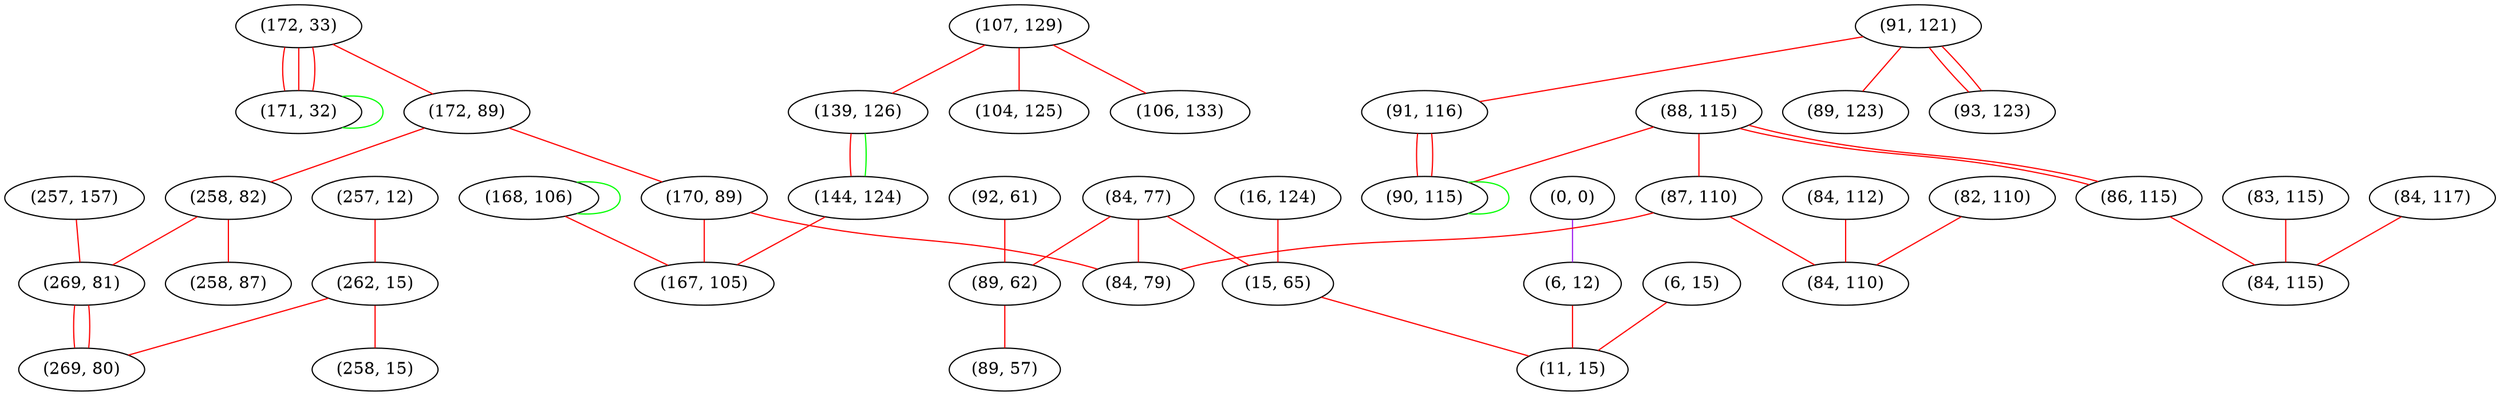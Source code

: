 graph "" {
"(172, 33)";
"(91, 121)";
"(168, 106)";
"(107, 129)";
"(257, 157)";
"(91, 116)";
"(16, 124)";
"(84, 112)";
"(88, 115)";
"(83, 115)";
"(139, 126)";
"(92, 61)";
"(172, 89)";
"(144, 124)";
"(86, 115)";
"(104, 125)";
"(6, 15)";
"(84, 77)";
"(106, 133)";
"(0, 0)";
"(89, 62)";
"(258, 82)";
"(84, 117)";
"(82, 110)";
"(170, 89)";
"(15, 65)";
"(171, 32)";
"(269, 81)";
"(6, 12)";
"(90, 115)";
"(167, 105)";
"(257, 12)";
"(262, 15)";
"(89, 57)";
"(269, 80)";
"(258, 87)";
"(87, 110)";
"(89, 123)";
"(84, 115)";
"(258, 15)";
"(11, 15)";
"(84, 79)";
"(84, 110)";
"(93, 123)";
"(172, 33)" -- "(171, 32)"  [color=red, key=0, weight=1];
"(172, 33)" -- "(171, 32)"  [color=red, key=1, weight=1];
"(172, 33)" -- "(171, 32)"  [color=red, key=2, weight=1];
"(172, 33)" -- "(172, 89)"  [color=red, key=0, weight=1];
"(91, 121)" -- "(89, 123)"  [color=red, key=0, weight=1];
"(91, 121)" -- "(91, 116)"  [color=red, key=0, weight=1];
"(91, 121)" -- "(93, 123)"  [color=red, key=0, weight=1];
"(91, 121)" -- "(93, 123)"  [color=red, key=1, weight=1];
"(168, 106)" -- "(168, 106)"  [color=green, key=0, weight=2];
"(168, 106)" -- "(167, 105)"  [color=red, key=0, weight=1];
"(107, 129)" -- "(106, 133)"  [color=red, key=0, weight=1];
"(107, 129)" -- "(104, 125)"  [color=red, key=0, weight=1];
"(107, 129)" -- "(139, 126)"  [color=red, key=0, weight=1];
"(257, 157)" -- "(269, 81)"  [color=red, key=0, weight=1];
"(91, 116)" -- "(90, 115)"  [color=red, key=0, weight=1];
"(91, 116)" -- "(90, 115)"  [color=red, key=1, weight=1];
"(16, 124)" -- "(15, 65)"  [color=red, key=0, weight=1];
"(84, 112)" -- "(84, 110)"  [color=red, key=0, weight=1];
"(88, 115)" -- "(86, 115)"  [color=red, key=0, weight=1];
"(88, 115)" -- "(86, 115)"  [color=red, key=1, weight=1];
"(88, 115)" -- "(87, 110)"  [color=red, key=0, weight=1];
"(88, 115)" -- "(90, 115)"  [color=red, key=0, weight=1];
"(83, 115)" -- "(84, 115)"  [color=red, key=0, weight=1];
"(139, 126)" -- "(144, 124)"  [color=red, key=0, weight=1];
"(139, 126)" -- "(144, 124)"  [color=green, key=1, weight=2];
"(92, 61)" -- "(89, 62)"  [color=red, key=0, weight=1];
"(172, 89)" -- "(170, 89)"  [color=red, key=0, weight=1];
"(172, 89)" -- "(258, 82)"  [color=red, key=0, weight=1];
"(144, 124)" -- "(167, 105)"  [color=red, key=0, weight=1];
"(86, 115)" -- "(84, 115)"  [color=red, key=0, weight=1];
"(6, 15)" -- "(11, 15)"  [color=red, key=0, weight=1];
"(84, 77)" -- "(84, 79)"  [color=red, key=0, weight=1];
"(84, 77)" -- "(89, 62)"  [color=red, key=0, weight=1];
"(84, 77)" -- "(15, 65)"  [color=red, key=0, weight=1];
"(0, 0)" -- "(6, 12)"  [color=purple, key=0, weight=4];
"(89, 62)" -- "(89, 57)"  [color=red, key=0, weight=1];
"(258, 82)" -- "(258, 87)"  [color=red, key=0, weight=1];
"(258, 82)" -- "(269, 81)"  [color=red, key=0, weight=1];
"(84, 117)" -- "(84, 115)"  [color=red, key=0, weight=1];
"(82, 110)" -- "(84, 110)"  [color=red, key=0, weight=1];
"(170, 89)" -- "(84, 79)"  [color=red, key=0, weight=1];
"(170, 89)" -- "(167, 105)"  [color=red, key=0, weight=1];
"(15, 65)" -- "(11, 15)"  [color=red, key=0, weight=1];
"(171, 32)" -- "(171, 32)"  [color=green, key=0, weight=2];
"(269, 81)" -- "(269, 80)"  [color=red, key=0, weight=1];
"(269, 81)" -- "(269, 80)"  [color=red, key=1, weight=1];
"(6, 12)" -- "(11, 15)"  [color=red, key=0, weight=1];
"(90, 115)" -- "(90, 115)"  [color=green, key=0, weight=2];
"(257, 12)" -- "(262, 15)"  [color=red, key=0, weight=1];
"(262, 15)" -- "(258, 15)"  [color=red, key=0, weight=1];
"(262, 15)" -- "(269, 80)"  [color=red, key=0, weight=1];
"(87, 110)" -- "(84, 79)"  [color=red, key=0, weight=1];
"(87, 110)" -- "(84, 110)"  [color=red, key=0, weight=1];
}
